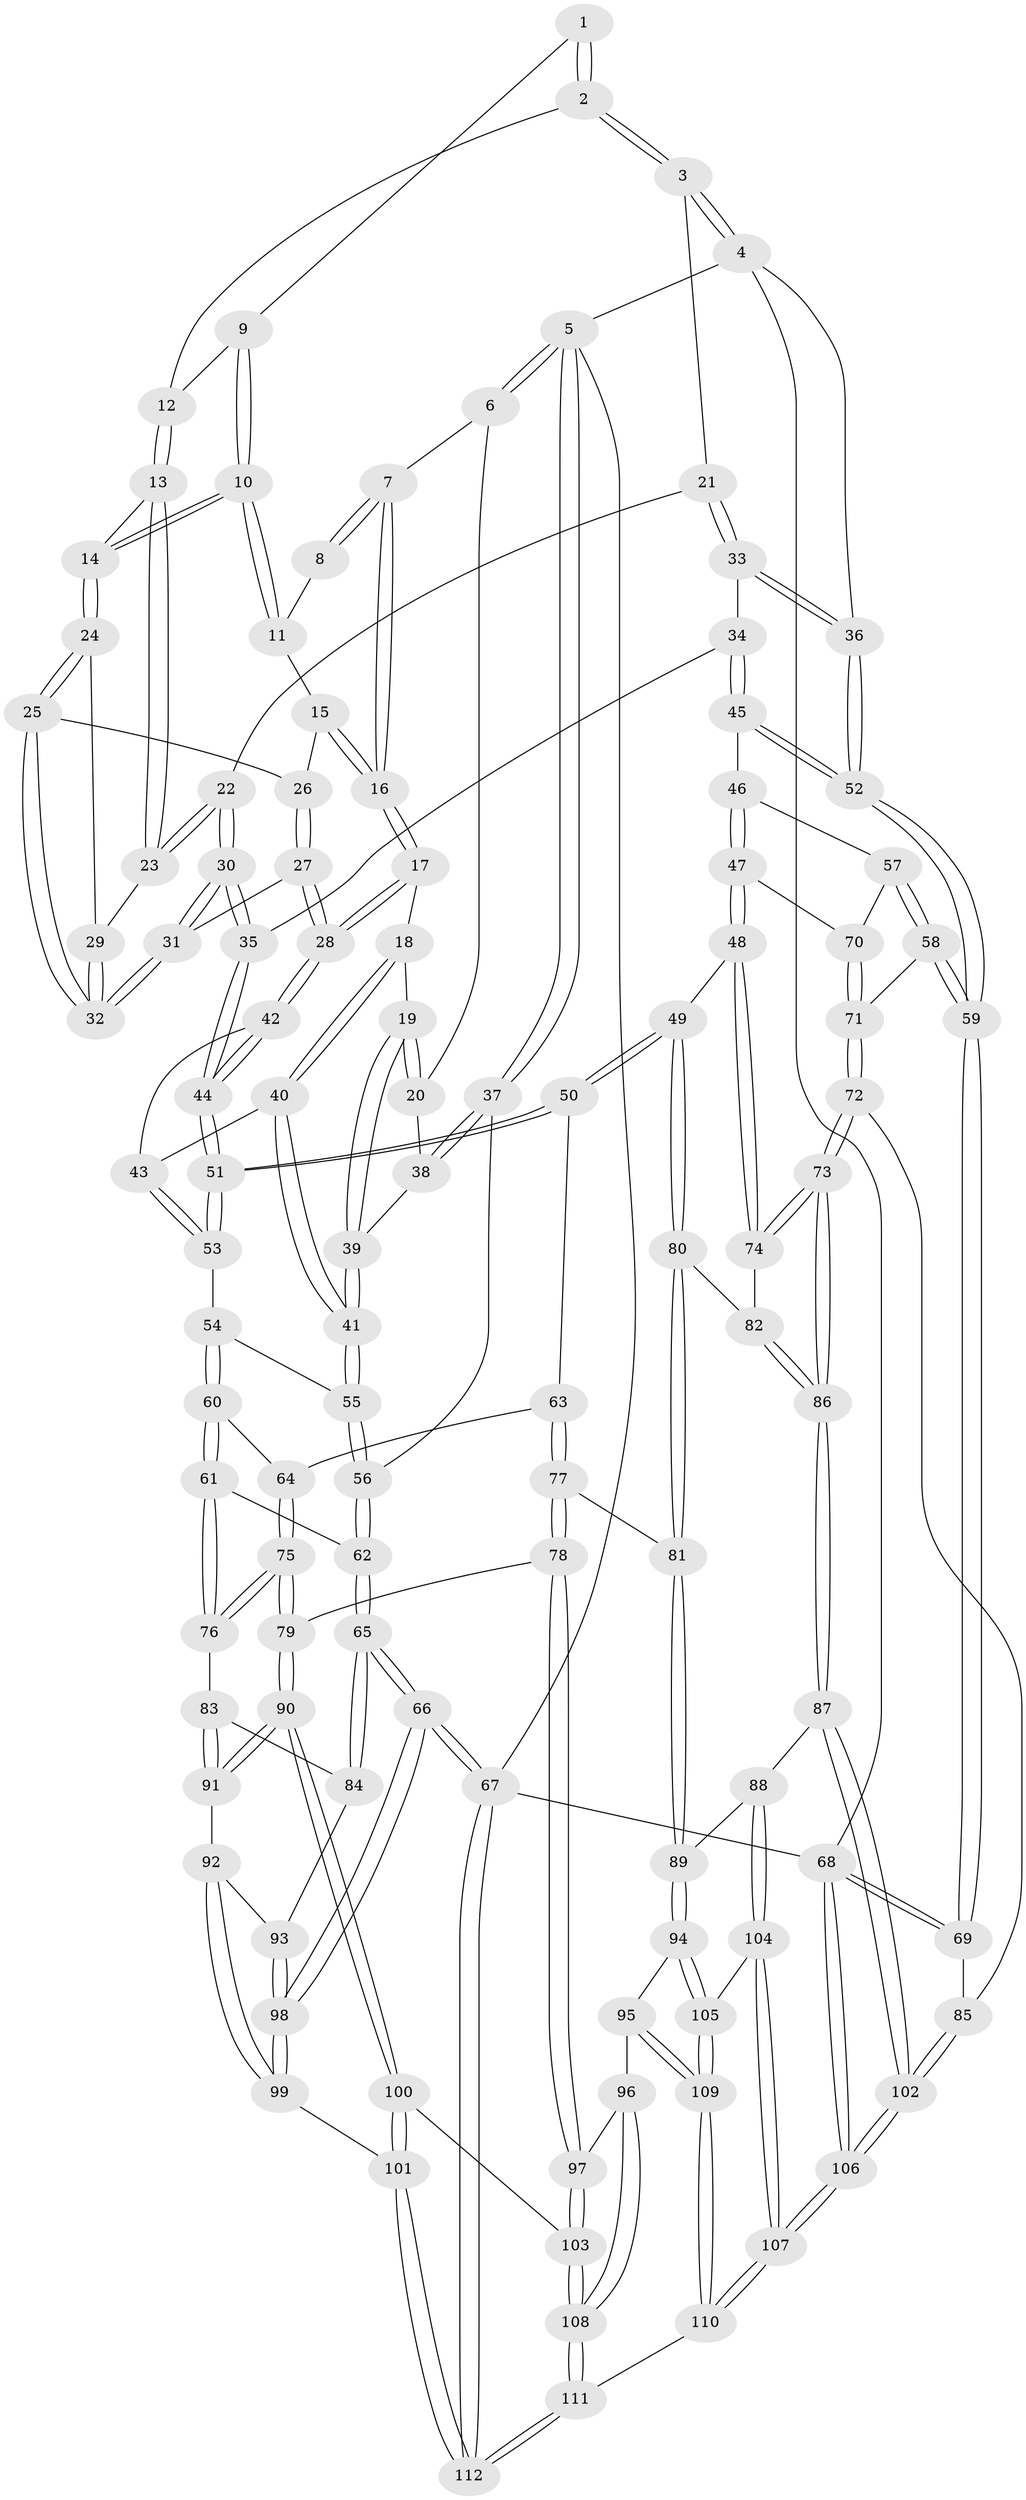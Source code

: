 // Generated by graph-tools (version 1.1) at 2025/51/03/09/25 03:51:11]
// undirected, 112 vertices, 277 edges
graph export_dot {
graph [start="1"]
  node [color=gray90,style=filled];
  1 [pos="+0.5423504896659852+0"];
  2 [pos="+1+0"];
  3 [pos="+1+0"];
  4 [pos="+1+0"];
  5 [pos="+0+0"];
  6 [pos="+0.3343587601355917+0"];
  7 [pos="+0.3391190460624345+0"];
  8 [pos="+0.4892027126330687+0"];
  9 [pos="+0.7017027304679031+0.04854897002839181"];
  10 [pos="+0.6747209062889802+0.08322783924153762"];
  11 [pos="+0.5892733129463574+0.03406762057681403"];
  12 [pos="+0.822975581225951+0"];
  13 [pos="+0.7865261726990943+0.08814465324348915"];
  14 [pos="+0.6750882828850473+0.08439337646685416"];
  15 [pos="+0.561158505326073+0.09940844492605445"];
  16 [pos="+0.4741551870044445+0.13872143376451956"];
  17 [pos="+0.466461176695549+0.1763551715522833"];
  18 [pos="+0.44805552312390556+0.1818940447526268"];
  19 [pos="+0.2637337094160851+0.11651075182737197"];
  20 [pos="+0.24912124258238208+0.06209410399712592"];
  21 [pos="+0.9186281115399368+0.08498994330518202"];
  22 [pos="+0.8093932899490649+0.14080759112892596"];
  23 [pos="+0.7894279190479806+0.11543458388617199"];
  24 [pos="+0.6770330113830735+0.10629556235534808"];
  25 [pos="+0.673412095520285+0.16083052756175695"];
  26 [pos="+0.5696368592449053+0.11356644259572976"];
  27 [pos="+0.5870023452205929+0.2527628118326628"];
  28 [pos="+0.5667464863781614+0.2732069292120373"];
  29 [pos="+0.7858631138635968+0.11643401119004719"];
  30 [pos="+0.8078001785243941+0.25978365597778125"];
  31 [pos="+0.6752370651492312+0.1950753996625125"];
  32 [pos="+0.6759141647881114+0.17833117109663457"];
  33 [pos="+0.9023522223874957+0.2528618717115903"];
  34 [pos="+0.8549220317224187+0.2792214548726253"];
  35 [pos="+0.8130370599141286+0.2663180016952829"];
  36 [pos="+1+0.24553120935599887"];
  37 [pos="+0+0.16419622646951723"];
  38 [pos="+0.047513913133885685+0.1307008337882466"];
  39 [pos="+0.25131706635519274+0.3077121429644881"];
  40 [pos="+0.3388288606769657+0.3107207368927845"];
  41 [pos="+0.2535447275553325+0.3342559847574842"];
  42 [pos="+0.5634080355477641+0.30505839608606833"];
  43 [pos="+0.39752395446665034+0.3200165043092994"];
  44 [pos="+0.6155878586469062+0.4578611061484321"];
  45 [pos="+0.8682447147861437+0.33069406522824235"];
  46 [pos="+0.8802772564766284+0.4117067356648325"];
  47 [pos="+0.7437554962123394+0.5130939299852851"];
  48 [pos="+0.7253145815974505+0.5140356212574481"];
  49 [pos="+0.6310732785010567+0.497616560403516"];
  50 [pos="+0.6144009781051957+0.482051895526551"];
  51 [pos="+0.6142787282771937+0.48140985148751253"];
  52 [pos="+1+0.4093123525998327"];
  53 [pos="+0.468749869089955+0.42640153413774456"];
  54 [pos="+0.25673413309568816+0.41487021937369484"];
  55 [pos="+0.24505901692714605+0.3497593984888679"];
  56 [pos="+0+0.30806668906708523"];
  57 [pos="+1+0.4922307635465906"];
  58 [pos="+1+0.5246717364637541"];
  59 [pos="+1+0.5256769675796352"];
  60 [pos="+0.2547120507717906+0.4816040958391975"];
  61 [pos="+0.19428130893433268+0.5640525201209788"];
  62 [pos="+0+0.3912526119805013"];
  63 [pos="+0.514886813210767+0.5378116941504819"];
  64 [pos="+0.4112810845203873+0.5593018421709861"];
  65 [pos="+0+0.7069836993440197"];
  66 [pos="+0+0.9277106436935483"];
  67 [pos="+0+1"];
  68 [pos="+1+1"];
  69 [pos="+1+0.810597850481277"];
  70 [pos="+0.7601077237409956+0.5229470252325948"];
  71 [pos="+0.8965149555149001+0.6082866509791587"];
  72 [pos="+0.8530445404269964+0.7403540806580116"];
  73 [pos="+0.8243489865800367+0.7528911437881525"];
  74 [pos="+0.7872212541475611+0.6896680893236329"];
  75 [pos="+0.385825502852769+0.6955178771702137"];
  76 [pos="+0.19092581836688519+0.5771488878791348"];
  77 [pos="+0.4816108940950808+0.7370142111717568"];
  78 [pos="+0.4420490569981947+0.7650703947876862"];
  79 [pos="+0.3976271006506438+0.7510117928900906"];
  80 [pos="+0.6351131488672868+0.6073995668880924"];
  81 [pos="+0.6222770852867828+0.7099769118879593"];
  82 [pos="+0.6688091417476909+0.6291360528165796"];
  83 [pos="+0.18373279287995006+0.5913418542145102"];
  84 [pos="+0.11559015248954943+0.6348214877438954"];
  85 [pos="+0.9037304647103611+0.7595866325846891"];
  86 [pos="+0.8176374348350136+0.7590847800017787"];
  87 [pos="+0.7844460892426044+0.7938594130674206"];
  88 [pos="+0.742196329768679+0.8032403624413611"];
  89 [pos="+0.6612314510459759+0.772153000293429"];
  90 [pos="+0.29963801212347113+0.7969878112667923"];
  91 [pos="+0.25168883213991744+0.7636491926634528"];
  92 [pos="+0.15522795618787405+0.7949581356568041"];
  93 [pos="+0.12595145200447527+0.7829837483094084"];
  94 [pos="+0.5625680117303854+0.8732506959633394"];
  95 [pos="+0.5608435253025569+0.8737315206729721"];
  96 [pos="+0.4832616853318467+0.8481406441782104"];
  97 [pos="+0.47798969469179836+0.8398748512497303"];
  98 [pos="+0+0.9073353513264472"];
  99 [pos="+0.15639019230646192+0.871194111224811"];
  100 [pos="+0.28781902080936345+0.871390832471149"];
  101 [pos="+0.21046062241751326+0.9220781844479267"];
  102 [pos="+0.9570533733089589+1"];
  103 [pos="+0.32539245298977193+0.9109202491953591"];
  104 [pos="+0.6980878210655929+0.9349035329062997"];
  105 [pos="+0.6501355648269626+0.9293091263158734"];
  106 [pos="+1+1"];
  107 [pos="+0.8442673989808566+1"];
  108 [pos="+0.40281632973106435+1"];
  109 [pos="+0.5444733100843578+1"];
  110 [pos="+0.4954783799113151+1"];
  111 [pos="+0.4295274516811228+1"];
  112 [pos="+0+1"];
  1 -- 2;
  1 -- 2;
  1 -- 9;
  2 -- 3;
  2 -- 3;
  2 -- 12;
  3 -- 4;
  3 -- 4;
  3 -- 21;
  4 -- 5;
  4 -- 36;
  4 -- 68;
  5 -- 6;
  5 -- 6;
  5 -- 37;
  5 -- 37;
  5 -- 67;
  6 -- 7;
  6 -- 20;
  7 -- 8;
  7 -- 8;
  7 -- 16;
  7 -- 16;
  8 -- 11;
  9 -- 10;
  9 -- 10;
  9 -- 12;
  10 -- 11;
  10 -- 11;
  10 -- 14;
  10 -- 14;
  11 -- 15;
  12 -- 13;
  12 -- 13;
  13 -- 14;
  13 -- 23;
  13 -- 23;
  14 -- 24;
  14 -- 24;
  15 -- 16;
  15 -- 16;
  15 -- 26;
  16 -- 17;
  16 -- 17;
  17 -- 18;
  17 -- 28;
  17 -- 28;
  18 -- 19;
  18 -- 40;
  18 -- 40;
  19 -- 20;
  19 -- 20;
  19 -- 39;
  19 -- 39;
  20 -- 38;
  21 -- 22;
  21 -- 33;
  21 -- 33;
  22 -- 23;
  22 -- 23;
  22 -- 30;
  22 -- 30;
  23 -- 29;
  24 -- 25;
  24 -- 25;
  24 -- 29;
  25 -- 26;
  25 -- 32;
  25 -- 32;
  26 -- 27;
  26 -- 27;
  27 -- 28;
  27 -- 28;
  27 -- 31;
  28 -- 42;
  28 -- 42;
  29 -- 32;
  29 -- 32;
  30 -- 31;
  30 -- 31;
  30 -- 35;
  30 -- 35;
  31 -- 32;
  31 -- 32;
  33 -- 34;
  33 -- 36;
  33 -- 36;
  34 -- 35;
  34 -- 45;
  34 -- 45;
  35 -- 44;
  35 -- 44;
  36 -- 52;
  36 -- 52;
  37 -- 38;
  37 -- 38;
  37 -- 56;
  38 -- 39;
  39 -- 41;
  39 -- 41;
  40 -- 41;
  40 -- 41;
  40 -- 43;
  41 -- 55;
  41 -- 55;
  42 -- 43;
  42 -- 44;
  42 -- 44;
  43 -- 53;
  43 -- 53;
  44 -- 51;
  44 -- 51;
  45 -- 46;
  45 -- 52;
  45 -- 52;
  46 -- 47;
  46 -- 47;
  46 -- 57;
  47 -- 48;
  47 -- 48;
  47 -- 70;
  48 -- 49;
  48 -- 74;
  48 -- 74;
  49 -- 50;
  49 -- 50;
  49 -- 80;
  49 -- 80;
  50 -- 51;
  50 -- 51;
  50 -- 63;
  51 -- 53;
  51 -- 53;
  52 -- 59;
  52 -- 59;
  53 -- 54;
  54 -- 55;
  54 -- 60;
  54 -- 60;
  55 -- 56;
  55 -- 56;
  56 -- 62;
  56 -- 62;
  57 -- 58;
  57 -- 58;
  57 -- 70;
  58 -- 59;
  58 -- 59;
  58 -- 71;
  59 -- 69;
  59 -- 69;
  60 -- 61;
  60 -- 61;
  60 -- 64;
  61 -- 62;
  61 -- 76;
  61 -- 76;
  62 -- 65;
  62 -- 65;
  63 -- 64;
  63 -- 77;
  63 -- 77;
  64 -- 75;
  64 -- 75;
  65 -- 66;
  65 -- 66;
  65 -- 84;
  65 -- 84;
  66 -- 67;
  66 -- 67;
  66 -- 98;
  66 -- 98;
  67 -- 112;
  67 -- 112;
  67 -- 68;
  68 -- 69;
  68 -- 69;
  68 -- 106;
  68 -- 106;
  69 -- 85;
  70 -- 71;
  70 -- 71;
  71 -- 72;
  71 -- 72;
  72 -- 73;
  72 -- 73;
  72 -- 85;
  73 -- 74;
  73 -- 74;
  73 -- 86;
  73 -- 86;
  74 -- 82;
  75 -- 76;
  75 -- 76;
  75 -- 79;
  75 -- 79;
  76 -- 83;
  77 -- 78;
  77 -- 78;
  77 -- 81;
  78 -- 79;
  78 -- 97;
  78 -- 97;
  79 -- 90;
  79 -- 90;
  80 -- 81;
  80 -- 81;
  80 -- 82;
  81 -- 89;
  81 -- 89;
  82 -- 86;
  82 -- 86;
  83 -- 84;
  83 -- 91;
  83 -- 91;
  84 -- 93;
  85 -- 102;
  85 -- 102;
  86 -- 87;
  86 -- 87;
  87 -- 88;
  87 -- 102;
  87 -- 102;
  88 -- 89;
  88 -- 104;
  88 -- 104;
  89 -- 94;
  89 -- 94;
  90 -- 91;
  90 -- 91;
  90 -- 100;
  90 -- 100;
  91 -- 92;
  92 -- 93;
  92 -- 99;
  92 -- 99;
  93 -- 98;
  93 -- 98;
  94 -- 95;
  94 -- 105;
  94 -- 105;
  95 -- 96;
  95 -- 109;
  95 -- 109;
  96 -- 97;
  96 -- 108;
  96 -- 108;
  97 -- 103;
  97 -- 103;
  98 -- 99;
  98 -- 99;
  99 -- 101;
  100 -- 101;
  100 -- 101;
  100 -- 103;
  101 -- 112;
  101 -- 112;
  102 -- 106;
  102 -- 106;
  103 -- 108;
  103 -- 108;
  104 -- 105;
  104 -- 107;
  104 -- 107;
  105 -- 109;
  105 -- 109;
  106 -- 107;
  106 -- 107;
  107 -- 110;
  107 -- 110;
  108 -- 111;
  108 -- 111;
  109 -- 110;
  109 -- 110;
  110 -- 111;
  111 -- 112;
  111 -- 112;
}
